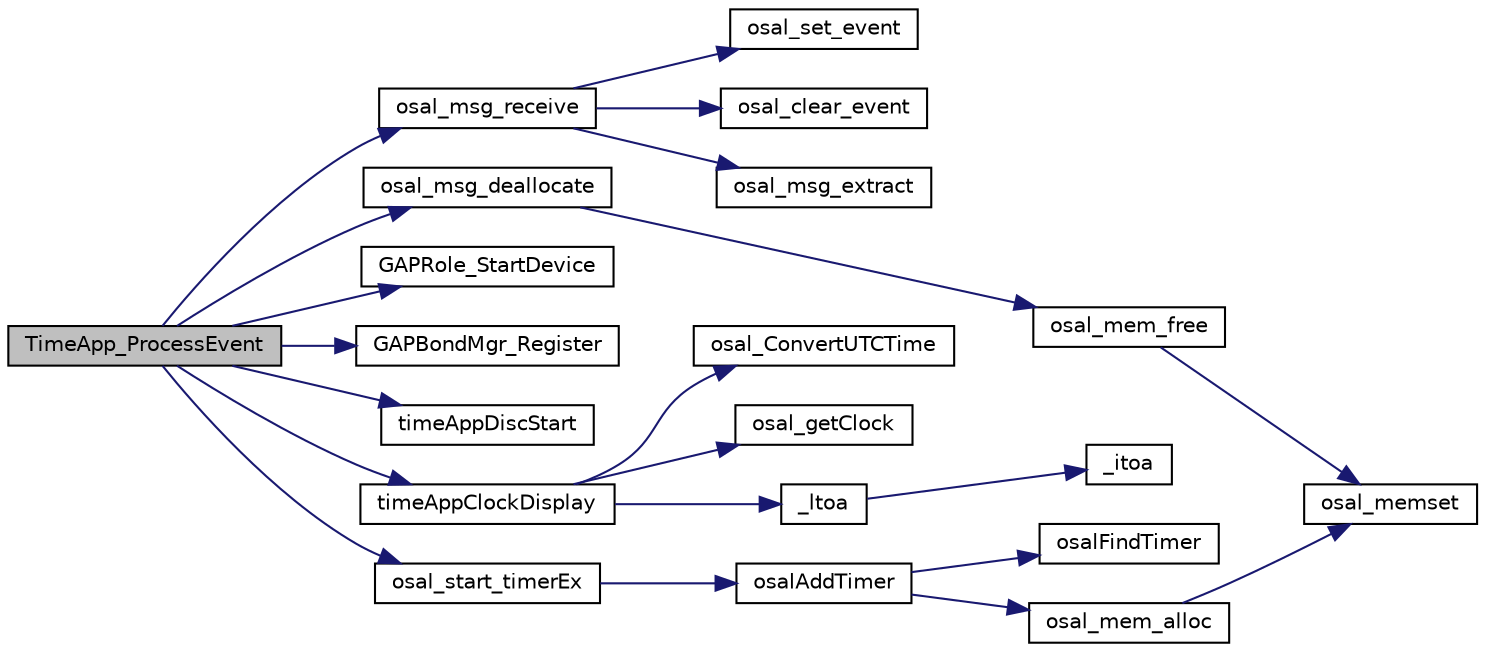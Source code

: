 digraph "TimeApp_ProcessEvent"
{
  edge [fontname="Helvetica",fontsize="10",labelfontname="Helvetica",labelfontsize="10"];
  node [fontname="Helvetica",fontsize="10",shape=record];
  rankdir="LR";
  Node1 [label="TimeApp_ProcessEvent",height=0.2,width=0.4,color="black", fillcolor="grey75", style="filled" fontcolor="black"];
  Node1 -> Node2 [color="midnightblue",fontsize="10",style="solid",fontname="Helvetica"];
  Node2 [label="osal_msg_receive",height=0.2,width=0.4,color="black", fillcolor="white", style="filled",URL="$_o_s_a_l_8c.html#a34936edcc99cd896c28aa0f0b3a91313"];
  Node2 -> Node3 [color="midnightblue",fontsize="10",style="solid",fontname="Helvetica"];
  Node3 [label="osal_set_event",height=0.2,width=0.4,color="black", fillcolor="white", style="filled",URL="$_o_s_a_l_8c.html#a67e62da8a1085ffe8f6a06c88736666a"];
  Node2 -> Node4 [color="midnightblue",fontsize="10",style="solid",fontname="Helvetica"];
  Node4 [label="osal_clear_event",height=0.2,width=0.4,color="black", fillcolor="white", style="filled",URL="$_o_s_a_l_8c.html#a5c6610c6d28ec216738ad85007becda7"];
  Node2 -> Node5 [color="midnightblue",fontsize="10",style="solid",fontname="Helvetica"];
  Node5 [label="osal_msg_extract",height=0.2,width=0.4,color="black", fillcolor="white", style="filled",URL="$_o_s_a_l_8c.html#a568bb70f04b8fba4a5e8764d56bca014"];
  Node1 -> Node6 [color="midnightblue",fontsize="10",style="solid",fontname="Helvetica"];
  Node6 [label="osal_msg_deallocate",height=0.2,width=0.4,color="black", fillcolor="white", style="filled",URL="$_o_s_a_l_8c.html#ae0cf82bd9ec6d0a064e3aba72478ccf1"];
  Node6 -> Node7 [color="midnightblue",fontsize="10",style="solid",fontname="Helvetica"];
  Node7 [label="osal_mem_free",height=0.2,width=0.4,color="black", fillcolor="white", style="filled",URL="$_o_s_a_l___memory_8c.html#a56201dc39c693c759d1ce0812b6b0eef"];
  Node7 -> Node8 [color="midnightblue",fontsize="10",style="solid",fontname="Helvetica"];
  Node8 [label="osal_memset",height=0.2,width=0.4,color="black", fillcolor="white", style="filled",URL="$_o_s_a_l_8c.html#a7a416b7daf0407f6a1b92b71fc12847e"];
  Node1 -> Node9 [color="midnightblue",fontsize="10",style="solid",fontname="Helvetica"];
  Node9 [label="GAPRole_StartDevice",height=0.2,width=0.4,color="black", fillcolor="white", style="filled",URL="$group___g_a_p_r_o_l_e_s___b_r_o_a_d_c_a_s_t_e_r___a_p_i.html#ga835a1ca8b91828b4092f471cd510724d",tooltip="Does the device initialization. Only call this function once. "];
  Node1 -> Node10 [color="midnightblue",fontsize="10",style="solid",fontname="Helvetica"];
  Node10 [label="GAPBondMgr_Register",height=0.2,width=0.4,color="black", fillcolor="white", style="filled",URL="$group___g_a_p_r_o_l_e_s___b_o_n_d_m_g_r___a_p_i.html#ga6f8ee9b4906eeb74ae8f10d511229eda",tooltip="Register callback functions with the bond manager. "];
  Node1 -> Node11 [color="midnightblue",fontsize="10",style="solid",fontname="Helvetica"];
  Node11 [label="timeAppDiscStart",height=0.2,width=0.4,color="black", fillcolor="white", style="filled",URL="$_blood_pressure_2_source_2timeapp_8h.html#a259e752ffb1a214ff22ef4cad46f3633"];
  Node1 -> Node12 [color="midnightblue",fontsize="10",style="solid",fontname="Helvetica"];
  Node12 [label="timeAppClockDisplay",height=0.2,width=0.4,color="black", fillcolor="white", style="filled",URL="$_time_app_2_source_2timeapp_8h.html#a7ca39aa0ba759174767831be15dcc043"];
  Node12 -> Node13 [color="midnightblue",fontsize="10",style="solid",fontname="Helvetica"];
  Node13 [label="osal_ConvertUTCTime",height=0.2,width=0.4,color="black", fillcolor="white", style="filled",URL="$_o_s_a_l___clock_b_l_e_8c.html#afca5dfbe32ab0d53e409532bebaa8d02"];
  Node12 -> Node14 [color="midnightblue",fontsize="10",style="solid",fontname="Helvetica"];
  Node14 [label="osal_getClock",height=0.2,width=0.4,color="black", fillcolor="white", style="filled",URL="$_o_s_a_l___clock_b_l_e_8c.html#aa32ce79c4ebc4559a06f8b0e111b39ca"];
  Node12 -> Node15 [color="midnightblue",fontsize="10",style="solid",fontname="Helvetica"];
  Node15 [label="_ltoa",height=0.2,width=0.4,color="black", fillcolor="white", style="filled",URL="$_o_s_a_l_8c.html#a1047c0dce79f7e58f68b4e5b172ff4c5"];
  Node15 -> Node16 [color="midnightblue",fontsize="10",style="solid",fontname="Helvetica"];
  Node16 [label="_itoa",height=0.2,width=0.4,color="black", fillcolor="white", style="filled",URL="$_on_board_8c.html#af7636c3c05b145aa2b575a6fc0e0ace2"];
  Node1 -> Node17 [color="midnightblue",fontsize="10",style="solid",fontname="Helvetica"];
  Node17 [label="osal_start_timerEx",height=0.2,width=0.4,color="black", fillcolor="white", style="filled",URL="$_o_s_a_l___timers_8c.html#aa3e6ecb3801d86f27304d0791982c646"];
  Node17 -> Node18 [color="midnightblue",fontsize="10",style="solid",fontname="Helvetica"];
  Node18 [label="osalAddTimer",height=0.2,width=0.4,color="black", fillcolor="white", style="filled",URL="$_o_s_a_l___timers_8c.html#ae62830e096148b7353b2bf07761336d6"];
  Node18 -> Node19 [color="midnightblue",fontsize="10",style="solid",fontname="Helvetica"];
  Node19 [label="osalFindTimer",height=0.2,width=0.4,color="black", fillcolor="white", style="filled",URL="$_o_s_a_l___timers_8c.html#a69f3f300b70eae0a5a483a8db32c4d84"];
  Node18 -> Node20 [color="midnightblue",fontsize="10",style="solid",fontname="Helvetica"];
  Node20 [label="osal_mem_alloc",height=0.2,width=0.4,color="black", fillcolor="white", style="filled",URL="$_o_s_a_l___memory_8c.html#ae5cbc213a1cab3be5f0963a4b75408c4"];
  Node20 -> Node8 [color="midnightblue",fontsize="10",style="solid",fontname="Helvetica"];
}
